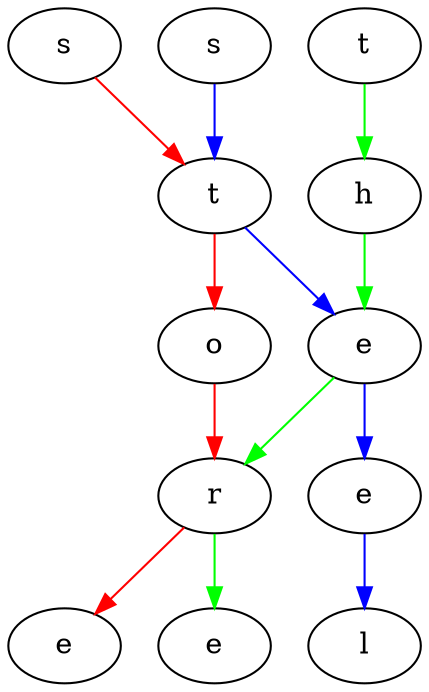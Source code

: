 digraph {
	"s.7ba0cace-fc91-4b94-995c-67e0fc8e16f7" [label=s]
	"t.f7cee3d3-b23f-4f09-8075-3c6026e98a3a" [label=t]
	"o.5e5be583-bf96-4802-8109-96c555839bf1" [label=o]
	"r.3d0d3bf4-e6fc-43f6-87d9-f10224c3c502" [label=r]
	"e.d97b3d43-a4a3-402e-8664-6e677ee40372" [label=e]
	"s.7ba0cace-fc91-4b94-995c-67e0fc8e16f7" -> "t.f7cee3d3-b23f-4f09-8075-3c6026e98a3a" [color=red]
	"t.f7cee3d3-b23f-4f09-8075-3c6026e98a3a" -> "o.5e5be583-bf96-4802-8109-96c555839bf1" [color=red]
	"o.5e5be583-bf96-4802-8109-96c555839bf1" -> "r.3d0d3bf4-e6fc-43f6-87d9-f10224c3c502" [color=red]
	"r.3d0d3bf4-e6fc-43f6-87d9-f10224c3c502" -> "e.d97b3d43-a4a3-402e-8664-6e677ee40372" [color=red]
	"s.6bc9b188-5618-4879-af1b-671b40d947e0" [label=s]
	"t.f7cee3d3-b23f-4f09-8075-3c6026e98a3a" [label=t]
	"e.cf56d7f4-a8b2-4817-b1f7-3788b9ad531a" [label=e]
	"e.4510d2f1-d9b5-4468-a0b6-a8b2837345f3" [label=e]
	"l.4c2a3e01-8e52-4e1f-b659-bc3dc8315f49" [label=l]
	"s.6bc9b188-5618-4879-af1b-671b40d947e0" -> "t.f7cee3d3-b23f-4f09-8075-3c6026e98a3a" [color=blue]
	"t.f7cee3d3-b23f-4f09-8075-3c6026e98a3a" -> "e.cf56d7f4-a8b2-4817-b1f7-3788b9ad531a" [color=blue]
	"e.cf56d7f4-a8b2-4817-b1f7-3788b9ad531a" -> "e.4510d2f1-d9b5-4468-a0b6-a8b2837345f3" [color=blue]
	"e.4510d2f1-d9b5-4468-a0b6-a8b2837345f3" -> "l.4c2a3e01-8e52-4e1f-b659-bc3dc8315f49" [color=blue]
	"t.1d9ba61b-7ae7-4eee-8455-9f90a5f450e2" [label=t]
	"h.c4746a78-eae9-43cb-9fa2-36db08143fd6" [label=h]
	"e.cf56d7f4-a8b2-4817-b1f7-3788b9ad531a" [label=e]
	"r.3d0d3bf4-e6fc-43f6-87d9-f10224c3c502" [label=r]
	"e.b0f1b566-1775-4e21-b96b-c4ca99fb3f45" [label=e]
	"t.1d9ba61b-7ae7-4eee-8455-9f90a5f450e2" -> "h.c4746a78-eae9-43cb-9fa2-36db08143fd6" [color=green]
	"h.c4746a78-eae9-43cb-9fa2-36db08143fd6" -> "e.cf56d7f4-a8b2-4817-b1f7-3788b9ad531a" [color=green]
	"e.cf56d7f4-a8b2-4817-b1f7-3788b9ad531a" -> "r.3d0d3bf4-e6fc-43f6-87d9-f10224c3c502" [color=green]
	"r.3d0d3bf4-e6fc-43f6-87d9-f10224c3c502" -> "e.b0f1b566-1775-4e21-b96b-c4ca99fb3f45" [color=green]
}
